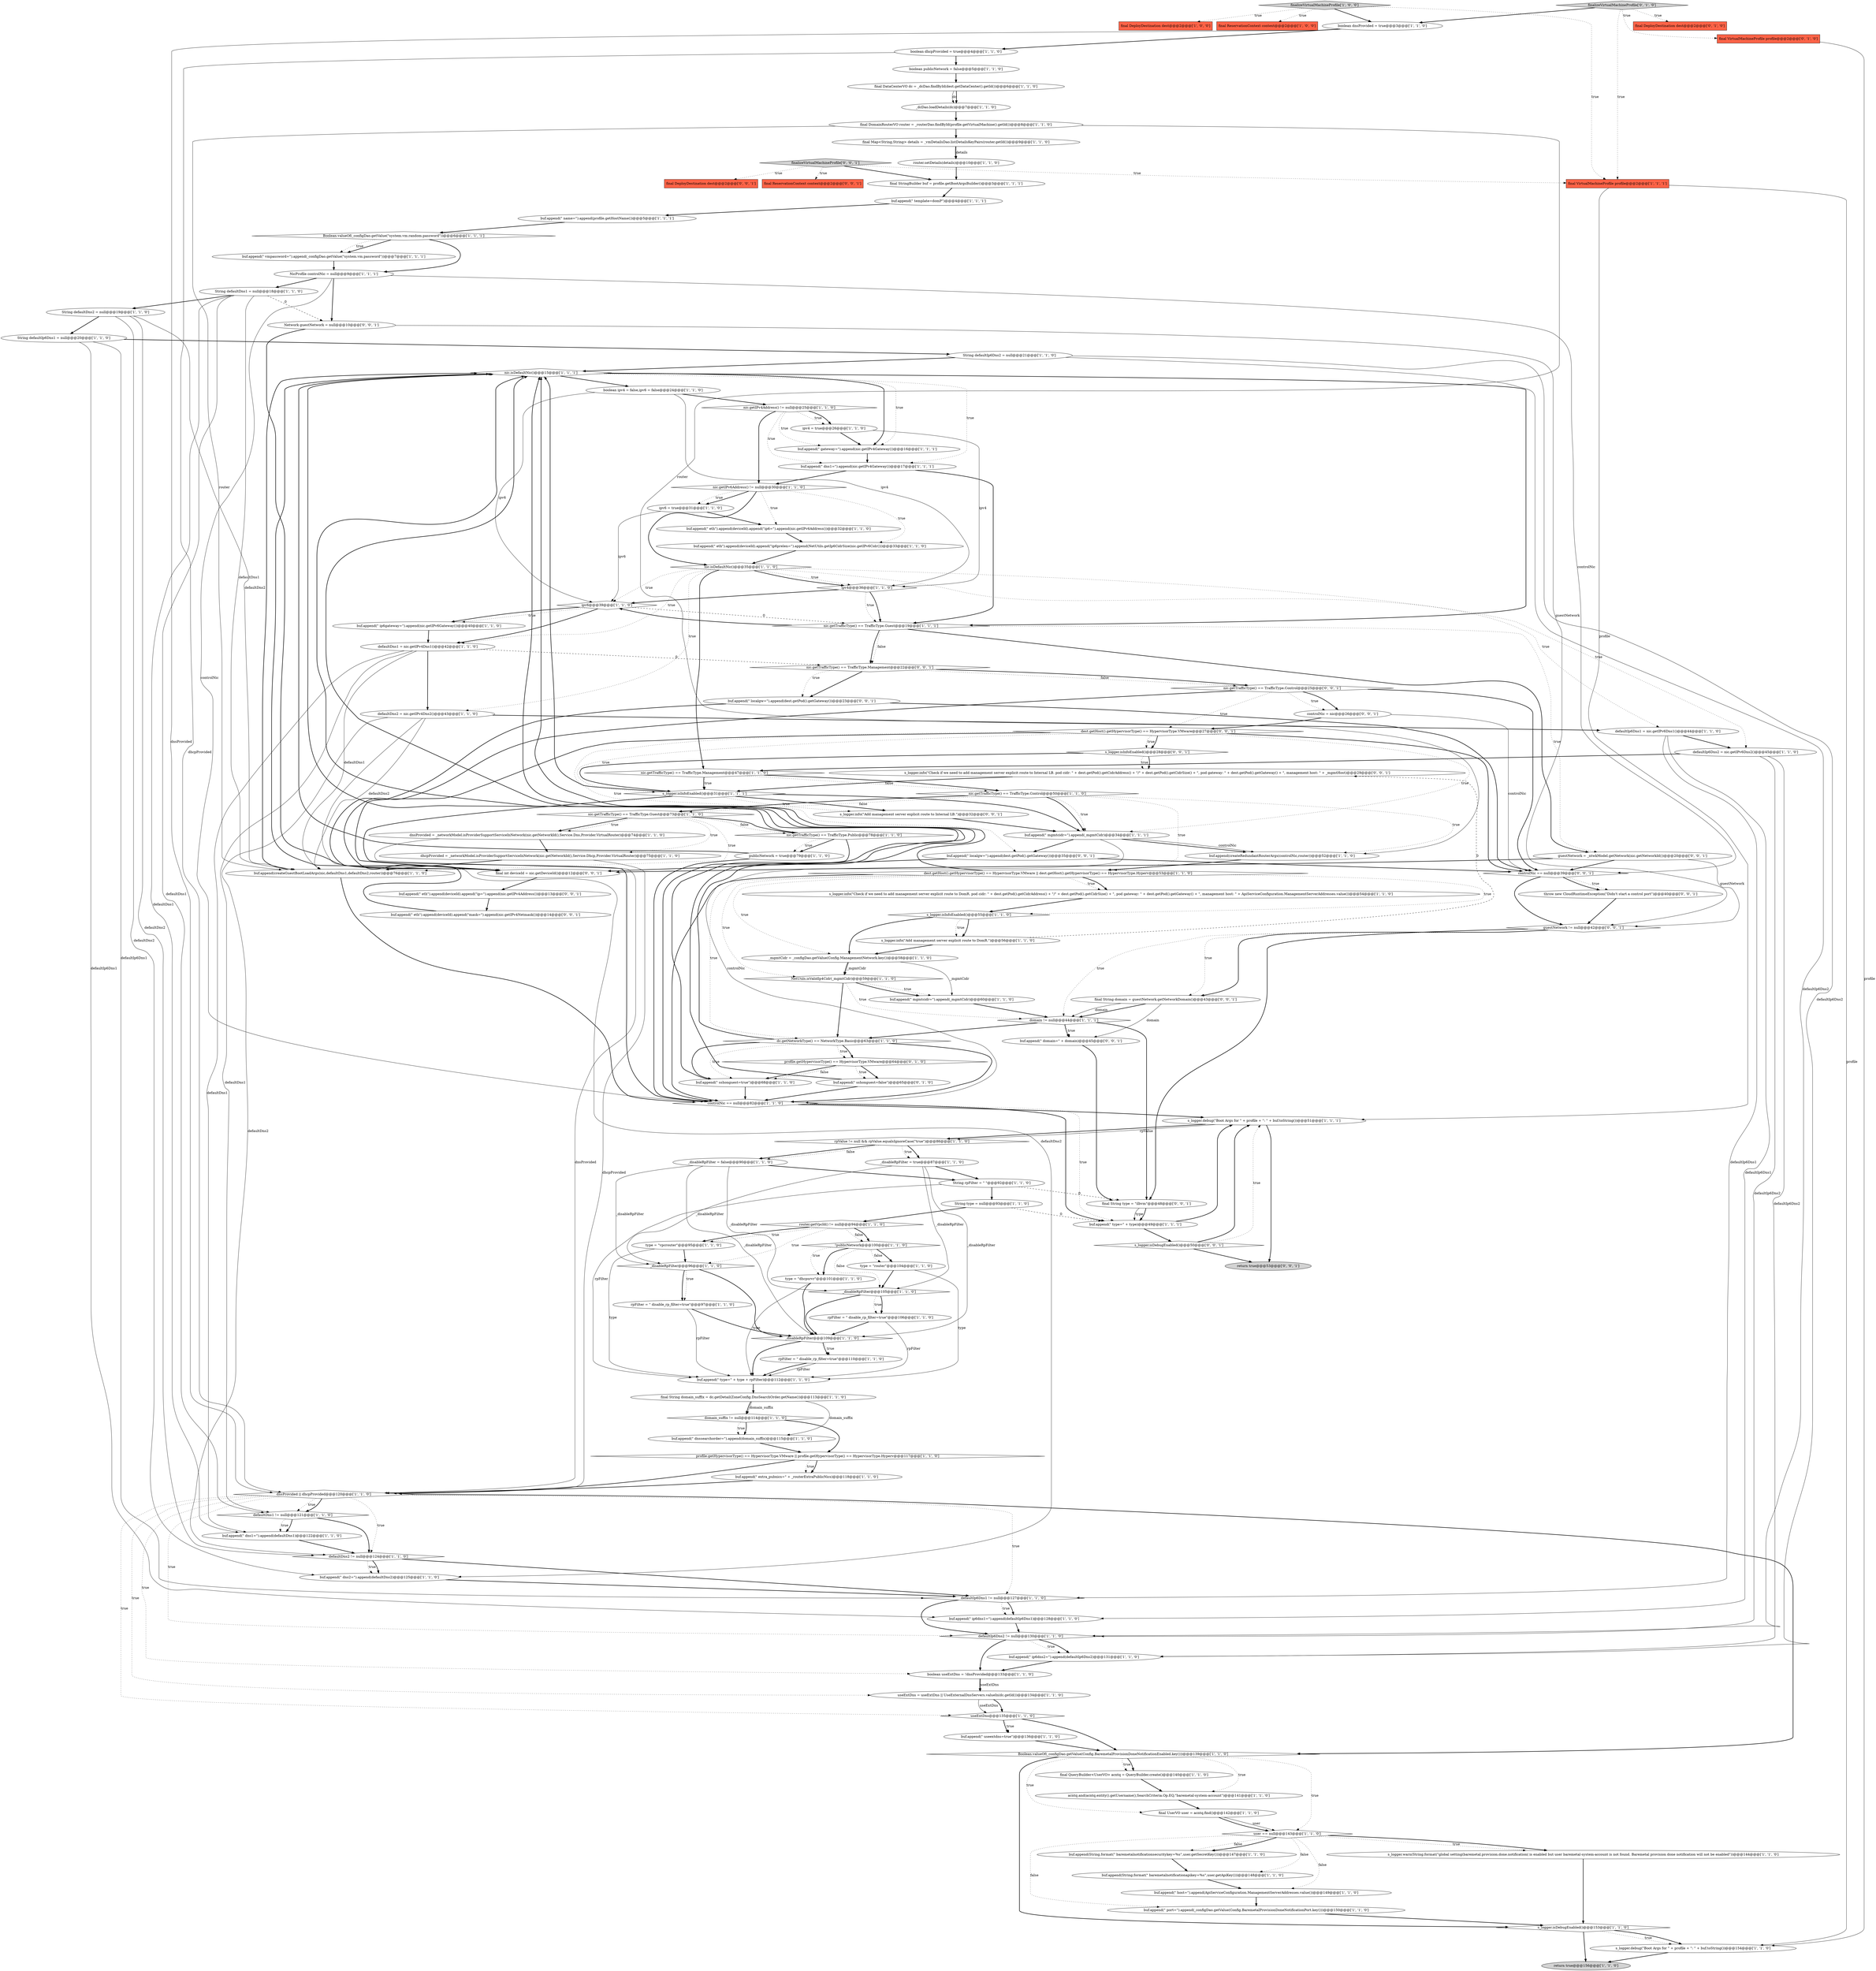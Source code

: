 digraph {
62 [style = filled, label = "final VirtualMachineProfile profile@@@2@@@['1', '1', '1']", fillcolor = tomato, shape = box image = "AAA0AAABBB1BBB"];
103 [style = filled, label = "buf.append(\" dnssearchorder=\").append(domain_suffix)@@@115@@@['1', '1', '0']", fillcolor = white, shape = ellipse image = "AAA0AAABBB1BBB"];
121 [style = filled, label = "controlNic = nic@@@26@@@['0', '0', '1']", fillcolor = white, shape = ellipse image = "AAA0AAABBB3BBB"];
55 [style = filled, label = "boolean ipv4 = false,ipv6 = false@@@24@@@['1', '1', '0']", fillcolor = white, shape = ellipse image = "AAA0AAABBB1BBB"];
130 [style = filled, label = "s_logger.info(\"Check if we need to add management server explicit route to Internal LB. pod cidr: \" + dest.getPod().getCidrAddress() + \"/\" + dest.getPod().getCidrSize() + \", pod gateway: \" + dest.getPod().getGateway() + \", management host: \" + _mgmtHost)@@@29@@@['0', '0', '1']", fillcolor = white, shape = ellipse image = "AAA0AAABBB3BBB"];
60 [style = filled, label = "rpFilter = \" disable_rp_filter=true\"@@@106@@@['1', '1', '0']", fillcolor = white, shape = ellipse image = "AAA0AAABBB1BBB"];
48 [style = filled, label = "final String domain_suffix = dc.getDetail(ZoneConfig.DnsSearchOrder.getName())@@@113@@@['1', '1', '0']", fillcolor = white, shape = ellipse image = "AAA0AAABBB1BBB"];
66 [style = filled, label = "dnsProvided || dhcpProvided@@@120@@@['1', '1', '0']", fillcolor = white, shape = diamond image = "AAA0AAABBB1BBB"];
22 [style = filled, label = "controlNic == null@@@82@@@['1', '1', '0']", fillcolor = white, shape = diamond image = "AAA0AAABBB1BBB"];
109 [style = filled, label = "nic.isDefaultNic()@@@15@@@['1', '1', '1']", fillcolor = white, shape = diamond image = "AAA0AAABBB1BBB"];
14 [style = filled, label = "NetUtils.isValidIp4Cidr(_mgmtCidr)@@@59@@@['1', '1', '0']", fillcolor = white, shape = diamond image = "AAA0AAABBB1BBB"];
129 [style = filled, label = "buf.append(\" eth\").append(deviceId).append(\"mask=\").append(nic.getIPv4Netmask())@@@14@@@['0', '0', '1']", fillcolor = white, shape = ellipse image = "AAA0AAABBB3BBB"];
17 [style = filled, label = "profile.getHypervisorType() == HypervisorType.VMware || profile.getHypervisorType() == HypervisorType.Hyperv@@@117@@@['1', '1', '0']", fillcolor = white, shape = diamond image = "AAA0AAABBB1BBB"];
33 [style = filled, label = "_dcDao.loadDetails(dc)@@@7@@@['1', '1', '0']", fillcolor = white, shape = ellipse image = "AAA0AAABBB1BBB"];
56 [style = filled, label = "acntq.and(acntq.entity().getUsername(),SearchCriteria.Op.EQ,\"baremetal-system-account\")@@@141@@@['1', '1', '0']", fillcolor = white, shape = ellipse image = "AAA0AAABBB1BBB"];
58 [style = filled, label = "type = \"router\"@@@104@@@['1', '1', '0']", fillcolor = white, shape = ellipse image = "AAA0AAABBB1BBB"];
38 [style = filled, label = "buf.append(\" template=domP\")@@@4@@@['1', '1', '1']", fillcolor = white, shape = ellipse image = "AAA0AAABBB1BBB"];
89 [style = filled, label = "nic.getTrafficType() == TrafficType.Guest@@@19@@@['1', '1', '1']", fillcolor = white, shape = diamond image = "AAA0AAABBB1BBB"];
136 [style = filled, label = "buf.append(\" localgw=\").append(dest.getPod().getGateway())@@@23@@@['0', '0', '1']", fillcolor = white, shape = ellipse image = "AAA0AAABBB3BBB"];
115 [style = filled, label = "final DeployDestination dest@@@2@@@['0', '1', '0']", fillcolor = tomato, shape = box image = "AAA0AAABBB2BBB"];
122 [style = filled, label = "final int deviceId = nic.getDeviceId()@@@12@@@['0', '0', '1']", fillcolor = white, shape = ellipse image = "AAA0AAABBB3BBB"];
20 [style = filled, label = "_disableRpFilter@@@96@@@['1', '1', '0']", fillcolor = white, shape = diamond image = "AAA0AAABBB1BBB"];
12 [style = filled, label = "String type = null@@@93@@@['1', '1', '0']", fillcolor = white, shape = ellipse image = "AAA0AAABBB1BBB"];
24 [style = filled, label = "defaultDns2 != null@@@124@@@['1', '1', '0']", fillcolor = white, shape = diamond image = "AAA0AAABBB1BBB"];
93 [style = filled, label = "_disableRpFilter@@@109@@@['1', '1', '0']", fillcolor = white, shape = diamond image = "AAA0AAABBB1BBB"];
86 [style = filled, label = "buf.append(\" port=\").append(_configDao.getValue(Config.BaremetalProvisionDoneNotificationPort.key()))@@@150@@@['1', '1', '0']", fillcolor = white, shape = ellipse image = "AAA0AAABBB1BBB"];
40 [style = filled, label = "nic.getTrafficType() == TrafficType.Guest@@@73@@@['1', '1', '0']", fillcolor = white, shape = diamond image = "AAA0AAABBB1BBB"];
69 [style = filled, label = "ipv6 = true@@@31@@@['1', '1', '0']", fillcolor = white, shape = ellipse image = "AAA0AAABBB1BBB"];
30 [style = filled, label = "defaultIp6Dns1 = nic.getIPv6Dns1()@@@44@@@['1', '1', '0']", fillcolor = white, shape = ellipse image = "AAA0AAABBB1BBB"];
47 [style = filled, label = "final QueryBuilder<UserVO> acntq = QueryBuilder.create()@@@140@@@['1', '1', '0']", fillcolor = white, shape = ellipse image = "AAA0AAABBB1BBB"];
32 [style = filled, label = "dhcpProvided = _networkModel.isProviderSupportServiceInNetwork(nic.getNetworkId(),Service.Dhcp,Provider.VirtualRouter)@@@75@@@['1', '1', '0']", fillcolor = white, shape = ellipse image = "AAA0AAABBB1BBB"];
19 [style = filled, label = "router.getVpcId() != null@@@94@@@['1', '1', '0']", fillcolor = white, shape = diamond image = "AAA0AAABBB1BBB"];
88 [style = filled, label = "rpValue != null && rpValue.equalsIgnoreCase(\"true\")@@@86@@@['1', '1', '0']", fillcolor = white, shape = diamond image = "AAA0AAABBB1BBB"];
77 [style = filled, label = "_mgmtCidr = _configDao.getValue(Config.ManagementNetwork.key())@@@58@@@['1', '1', '0']", fillcolor = white, shape = ellipse image = "AAA0AAABBB1BBB"];
142 [style = filled, label = "s_logger.isDebugEnabled()@@@50@@@['0', '0', '1']", fillcolor = white, shape = diamond image = "AAA0AAABBB3BBB"];
92 [style = filled, label = "defaultDns2 = nic.getIPv4Dns2()@@@43@@@['1', '1', '0']", fillcolor = white, shape = ellipse image = "AAA0AAABBB1BBB"];
105 [style = filled, label = "s_logger.info(\"Check if we need to add management server explicit route to DomR. pod cidr: \" + dest.getPod().getCidrAddress() + \"/\" + dest.getPod().getCidrSize() + \", pod gateway: \" + dest.getPod().getGateway() + \", management host: \" + ApiServiceConfiguration.ManagementServerAddresses.value())@@@54@@@['1', '1', '0']", fillcolor = white, shape = ellipse image = "AAA0AAABBB1BBB"];
95 [style = filled, label = "boolean dhcpProvided = true@@@4@@@['1', '1', '0']", fillcolor = white, shape = ellipse image = "AAA0AAABBB1BBB"];
71 [style = filled, label = "String defaultIp6Dns1 = null@@@20@@@['1', '1', '0']", fillcolor = white, shape = ellipse image = "AAA0AAABBB1BBB"];
118 [style = filled, label = "buf.append(\" domain=\" + domain)@@@45@@@['0', '0', '1']", fillcolor = white, shape = ellipse image = "AAA0AAABBB3BBB"];
76 [style = filled, label = "type = \"dhcpsrvr\"@@@101@@@['1', '1', '0']", fillcolor = white, shape = ellipse image = "AAA0AAABBB1BBB"];
104 [style = filled, label = "useExtDns = useExtDns || UseExternalDnsServers.valueIn(dc.getId())@@@134@@@['1', '1', '0']", fillcolor = white, shape = ellipse image = "AAA0AAABBB1BBB"];
101 [style = filled, label = "_disableRpFilter = true@@@87@@@['1', '1', '0']", fillcolor = white, shape = ellipse image = "AAA0AAABBB1BBB"];
16 [style = filled, label = "final StringBuilder buf = profile.getBootArgsBuilder()@@@3@@@['1', '1', '1']", fillcolor = white, shape = ellipse image = "AAA0AAABBB1BBB"];
52 [style = filled, label = "buf.append(createGuestBootLoadArgs(nic,defaultDns1,defaultDns2,router))@@@76@@@['1', '1', '0']", fillcolor = white, shape = ellipse image = "AAA0AAABBB1BBB"];
102 [style = filled, label = "final DomainRouterVO router = _routerDao.findById(profile.getVirtualMachine().getId())@@@8@@@['1', '1', '0']", fillcolor = white, shape = ellipse image = "AAA0AAABBB1BBB"];
64 [style = filled, label = "nic.isDefaultNic()@@@35@@@['1', '1', '0']", fillcolor = white, shape = diamond image = "AAA0AAABBB1BBB"];
99 [style = filled, label = "buf.append(\" dns2=\").append(defaultDns2)@@@125@@@['1', '1', '0']", fillcolor = white, shape = ellipse image = "AAA0AAABBB1BBB"];
2 [style = filled, label = "buf.append(createRedundantRouterArgs(controlNic,router))@@@52@@@['1', '1', '0']", fillcolor = white, shape = ellipse image = "AAA0AAABBB1BBB"];
117 [style = filled, label = "buf.append(\" sshonguest=false\")@@@65@@@['0', '1', '0']", fillcolor = white, shape = ellipse image = "AAA1AAABBB2BBB"];
141 [style = filled, label = "final String type = \"ilbvm\"@@@48@@@['0', '0', '1']", fillcolor = white, shape = ellipse image = "AAA0AAABBB3BBB"];
97 [style = filled, label = "dest.getHost().getHypervisorType() == HypervisorType.VMware || dest.getHost().getHypervisorType() == HypervisorType.Hyperv@@@53@@@['1', '1', '0']", fillcolor = white, shape = diamond image = "AAA0AAABBB1BBB"];
106 [style = filled, label = "type = \"vpcrouter\"@@@95@@@['1', '1', '0']", fillcolor = white, shape = ellipse image = "AAA0AAABBB1BBB"];
81 [style = filled, label = "Boolean.valueOf(_configDao.getValue(\"system.vm.random.password\"))@@@6@@@['1', '1', '1']", fillcolor = white, shape = diamond image = "AAA0AAABBB1BBB"];
36 [style = filled, label = "buf.append(\" ip6dns1=\").append(defaultIp6Dns1)@@@128@@@['1', '1', '0']", fillcolor = white, shape = ellipse image = "AAA0AAABBB1BBB"];
132 [style = filled, label = "s_logger.isInfoEnabled()@@@28@@@['0', '0', '1']", fillcolor = white, shape = diamond image = "AAA0AAABBB3BBB"];
54 [style = filled, label = "buf.append(\" host=\").append(ApiServiceConfiguration.ManagementServerAddresses.value())@@@149@@@['1', '1', '0']", fillcolor = white, shape = ellipse image = "AAA0AAABBB1BBB"];
135 [style = filled, label = "dest.getHost().getHypervisorType() == HypervisorType.VMware@@@27@@@['0', '0', '1']", fillcolor = white, shape = diamond image = "AAA0AAABBB3BBB"];
128 [style = filled, label = "controlNic == null@@@39@@@['0', '0', '1']", fillcolor = white, shape = diamond image = "AAA0AAABBB3BBB"];
10 [style = filled, label = "user == null@@@143@@@['1', '1', '0']", fillcolor = white, shape = diamond image = "AAA0AAABBB1BBB"];
11 [style = filled, label = "final DataCenterVO dc = _dcDao.findById(dest.getDataCenter().getId())@@@6@@@['1', '1', '0']", fillcolor = white, shape = ellipse image = "AAA0AAABBB1BBB"];
45 [style = filled, label = "nic.getTrafficType() == TrafficType.Public@@@78@@@['1', '1', '0']", fillcolor = white, shape = diamond image = "AAA0AAABBB1BBB"];
43 [style = filled, label = "finalizeVirtualMachineProfile['1', '0', '0']", fillcolor = lightgray, shape = diamond image = "AAA0AAABBB1BBB"];
70 [style = filled, label = "Boolean.valueOf(_configDao.getValue(Config.BaremetalProvisionDoneNotificationEnabled.key()))@@@139@@@['1', '1', '0']", fillcolor = white, shape = diamond image = "AAA0AAABBB1BBB"];
51 [style = filled, label = "boolean publicNetwork = false@@@5@@@['1', '1', '0']", fillcolor = white, shape = ellipse image = "AAA0AAABBB1BBB"];
79 [style = filled, label = "rpFilter = \" disable_rp_filter=true\"@@@110@@@['1', '1', '0']", fillcolor = white, shape = ellipse image = "AAA0AAABBB1BBB"];
42 [style = filled, label = "String defaultIp6Dns2 = null@@@21@@@['1', '1', '0']", fillcolor = white, shape = ellipse image = "AAA0AAABBB1BBB"];
34 [style = filled, label = "nic.getTrafficType() == TrafficType.Management@@@47@@@['1', '1', '0']", fillcolor = white, shape = diamond image = "AAA0AAABBB1BBB"];
125 [style = filled, label = "guestNetwork = _ntwkModel.getNetwork(nic.getNetworkId())@@@20@@@['0', '0', '1']", fillcolor = white, shape = ellipse image = "AAA0AAABBB3BBB"];
90 [style = filled, label = "s_logger.warn(String.format(\"global setting(baremetal.provision.done.notification( is enabled but user baremetal-system-account is not found. Baremetal provision done notification will not be enabled\"))@@@144@@@['1', '1', '0']", fillcolor = white, shape = ellipse image = "AAA0AAABBB1BBB"];
49 [style = filled, label = "dnsProvided = _networkModel.isProviderSupportServiceInNetwork(nic.getNetworkId(),Service.Dns,Provider.VirtualRouter)@@@74@@@['1', '1', '0']", fillcolor = white, shape = ellipse image = "AAA0AAABBB1BBB"];
137 [style = filled, label = "nic.getTrafficType() == TrafficType.Management@@@22@@@['0', '0', '1']", fillcolor = white, shape = diamond image = "AAA0AAABBB3BBB"];
57 [style = filled, label = "String rpFilter = \" \"@@@92@@@['1', '1', '0']", fillcolor = white, shape = ellipse image = "AAA0AAABBB1BBB"];
140 [style = filled, label = "Network guestNetwork = null@@@10@@@['0', '0', '1']", fillcolor = white, shape = ellipse image = "AAA0AAABBB3BBB"];
3 [style = filled, label = "dc.getNetworkType() == NetworkType.Basic@@@63@@@['1', '1', '0']", fillcolor = white, shape = diamond image = "AAA0AAABBB1BBB"];
27 [style = filled, label = "useExtDns@@@135@@@['1', '1', '0']", fillcolor = white, shape = diamond image = "AAA0AAABBB1BBB"];
8 [style = filled, label = "buf.append(\" eth\").append(deviceId).append(\"ip6prelen=\").append(NetUtils.getIp6CidrSize(nic.getIPv6Cidr()))@@@33@@@['1', '1', '0']", fillcolor = white, shape = ellipse image = "AAA0AAABBB1BBB"];
96 [style = filled, label = "buf.append(\" gateway=\").append(nic.getIPv4Gateway())@@@16@@@['1', '1', '1']", fillcolor = white, shape = ellipse image = "AAA0AAABBB1BBB"];
67 [style = filled, label = "final Map<String,String> details = _vmDetailsDao.listDetailsKeyPairs(router.getId())@@@9@@@['1', '1', '0']", fillcolor = white, shape = ellipse image = "AAA0AAABBB1BBB"];
107 [style = filled, label = "publicNetwork = true@@@79@@@['1', '1', '0']", fillcolor = white, shape = ellipse image = "AAA0AAABBB1BBB"];
131 [style = filled, label = "nic.getTrafficType() == TrafficType.Control@@@25@@@['0', '0', '1']", fillcolor = white, shape = diamond image = "AAA0AAABBB3BBB"];
127 [style = filled, label = "buf.append(\" eth\").append(deviceId).append(\"ip=\").append(nic.getIPv4Address())@@@13@@@['0', '0', '1']", fillcolor = white, shape = ellipse image = "AAA0AAABBB3BBB"];
29 [style = filled, label = "defaultIp6Dns2 != null@@@130@@@['1', '1', '0']", fillcolor = white, shape = diamond image = "AAA0AAABBB1BBB"];
72 [style = filled, label = "buf.append(\" eth\").append(deviceId).append(\"ip6=\").append(nic.getIPv6Address())@@@32@@@['1', '1', '0']", fillcolor = white, shape = ellipse image = "AAA0AAABBB1BBB"];
28 [style = filled, label = "String defaultDns2 = null@@@19@@@['1', '1', '0']", fillcolor = white, shape = ellipse image = "AAA0AAABBB1BBB"];
25 [style = filled, label = "buf.append(\" type=\" + type)@@@49@@@['1', '1', '1']", fillcolor = white, shape = ellipse image = "AAA0AAABBB1BBB"];
112 [style = filled, label = "s_logger.isDebugEnabled()@@@153@@@['1', '1', '0']", fillcolor = white, shape = diamond image = "AAA0AAABBB1BBB"];
63 [style = filled, label = "buf.append(\" ip6dns2=\").append(defaultIp6Dns2)@@@131@@@['1', '1', '0']", fillcolor = white, shape = ellipse image = "AAA0AAABBB1BBB"];
78 [style = filled, label = "buf.append(\" mgmtcidr=\").append(_mgmtCidr)@@@60@@@['1', '1', '0']", fillcolor = white, shape = ellipse image = "AAA0AAABBB1BBB"];
119 [style = filled, label = "final ReservationContext context@@@2@@@['0', '0', '1']", fillcolor = tomato, shape = box image = "AAA0AAABBB3BBB"];
61 [style = filled, label = "ipv6@@@39@@@['1', '1', '0']", fillcolor = white, shape = diamond image = "AAA0AAABBB1BBB"];
84 [style = filled, label = "nic.getIPv4Address() != null@@@25@@@['1', '1', '0']", fillcolor = white, shape = diamond image = "AAA0AAABBB1BBB"];
39 [style = filled, label = "final DeployDestination dest@@@2@@@['1', '0', '0']", fillcolor = tomato, shape = box image = "AAA0AAABBB1BBB"];
100 [style = filled, label = "_disableRpFilter@@@105@@@['1', '1', '0']", fillcolor = white, shape = diamond image = "AAA0AAABBB1BBB"];
59 [style = filled, label = "buf.append(String.format(\" baremetalnotificationapikey=%s\",user.getApiKey()))@@@148@@@['1', '1', '0']", fillcolor = white, shape = ellipse image = "AAA0AAABBB1BBB"];
6 [style = filled, label = "final ReservationContext context@@@2@@@['1', '0', '0']", fillcolor = tomato, shape = box image = "AAA0AAABBB1BBB"];
13 [style = filled, label = "defaultDns1 = nic.getIPv4Dns1()@@@42@@@['1', '1', '0']", fillcolor = white, shape = ellipse image = "AAA0AAABBB1BBB"];
73 [style = filled, label = "NicProfile controlNic = null@@@9@@@['1', '1', '1']", fillcolor = white, shape = ellipse image = "AAA0AAABBB1BBB"];
35 [style = filled, label = "s_logger.isInfoEnabled()@@@55@@@['1', '1', '0']", fillcolor = white, shape = diamond image = "AAA0AAABBB1BBB"];
110 [style = filled, label = "buf.append(\" dns1=\").append(nic.getIPv4Gateway())@@@17@@@['1', '1', '1']", fillcolor = white, shape = ellipse image = "AAA0AAABBB1BBB"];
87 [style = filled, label = "buf.append(\" sshonguest=true\")@@@68@@@['1', '1', '0']", fillcolor = white, shape = ellipse image = "AAA0AAABBB1BBB"];
123 [style = filled, label = "s_logger.info(\"Add management server explicit route to Internal LB.\")@@@32@@@['0', '0', '1']", fillcolor = white, shape = ellipse image = "AAA0AAABBB3BBB"];
37 [style = filled, label = "!publicNetwork@@@100@@@['1', '1', '0']", fillcolor = white, shape = diamond image = "AAA0AAABBB1BBB"];
5 [style = filled, label = "buf.append(\" vmpassword=\").append(_configDao.getValue(\"system.vm.password\"))@@@7@@@['1', '1', '1']", fillcolor = white, shape = ellipse image = "AAA0AAABBB1BBB"];
75 [style = filled, label = "defaultDns1 != null@@@121@@@['1', '1', '0']", fillcolor = white, shape = diamond image = "AAA0AAABBB1BBB"];
26 [style = filled, label = "buf.append(\" mgmtcidr=\").append(_mgmtCidr)@@@34@@@['1', '1', '1']", fillcolor = white, shape = ellipse image = "AAA0AAABBB1BBB"];
4 [style = filled, label = "buf.append(\" extra_pubnics=\" + _routerExtraPublicNics)@@@118@@@['1', '1', '0']", fillcolor = white, shape = ellipse image = "AAA0AAABBB1BBB"];
68 [style = filled, label = "String defaultDns1 = null@@@18@@@['1', '1', '0']", fillcolor = white, shape = ellipse image = "AAA0AAABBB1BBB"];
126 [style = filled, label = "throw new CloudRuntimeException(\"Didn't start a control port\")@@@40@@@['0', '0', '1']", fillcolor = white, shape = ellipse image = "AAA0AAABBB3BBB"];
65 [style = filled, label = "buf.append(\" useextdns=true\")@@@136@@@['1', '1', '0']", fillcolor = white, shape = ellipse image = "AAA0AAABBB1BBB"];
98 [style = filled, label = "buf.append(\" type=\" + type + rpFilter)@@@112@@@['1', '1', '0']", fillcolor = white, shape = ellipse image = "AAA0AAABBB1BBB"];
108 [style = filled, label = "domain_suffix != null@@@114@@@['1', '1', '0']", fillcolor = white, shape = diamond image = "AAA0AAABBB1BBB"];
44 [style = filled, label = "buf.append(\" name=\").append(profile.getHostName())@@@5@@@['1', '1', '1']", fillcolor = white, shape = ellipse image = "AAA0AAABBB1BBB"];
0 [style = filled, label = "s_logger.debug(\"Boot Args for \" + profile + \": \" + buf.toString())@@@154@@@['1', '1', '0']", fillcolor = white, shape = ellipse image = "AAA0AAABBB1BBB"];
82 [style = filled, label = "nic.getTrafficType() == TrafficType.Control@@@50@@@['1', '1', '0']", fillcolor = white, shape = diamond image = "AAA0AAABBB1BBB"];
120 [style = filled, label = "guestNetwork != null@@@42@@@['0', '0', '1']", fillcolor = white, shape = diamond image = "AAA0AAABBB3BBB"];
46 [style = filled, label = "buf.append(String.format(\" baremetalnotificationsecuritykey=%s\",user.getSecretKey()))@@@147@@@['1', '1', '0']", fillcolor = white, shape = ellipse image = "AAA0AAABBB1BBB"];
134 [style = filled, label = "return true@@@53@@@['0', '0', '1']", fillcolor = lightgray, shape = ellipse image = "AAA0AAABBB3BBB"];
23 [style = filled, label = "boolean dnsProvided = true@@@3@@@['1', '1', '0']", fillcolor = white, shape = ellipse image = "AAA0AAABBB1BBB"];
31 [style = filled, label = "buf.append(\" ip6gateway=\").append(nic.getIPv6Gateway())@@@40@@@['1', '1', '0']", fillcolor = white, shape = ellipse image = "AAA0AAABBB1BBB"];
94 [style = filled, label = "ipv4 = true@@@26@@@['1', '1', '0']", fillcolor = white, shape = ellipse image = "AAA0AAABBB1BBB"];
113 [style = filled, label = "finalizeVirtualMachineProfile['0', '1', '0']", fillcolor = lightgray, shape = diamond image = "AAA0AAABBB2BBB"];
41 [style = filled, label = "router.setDetails(details)@@@10@@@['1', '1', '0']", fillcolor = white, shape = ellipse image = "AAA0AAABBB1BBB"];
7 [style = filled, label = "boolean useExtDns = !dnsProvided@@@133@@@['1', '1', '0']", fillcolor = white, shape = ellipse image = "AAA0AAABBB1BBB"];
111 [style = filled, label = "s_logger.isInfoEnabled()@@@31@@@['1', '1', '1']", fillcolor = white, shape = diamond image = "AAA0AAABBB1BBB"];
139 [style = filled, label = "finalizeVirtualMachineProfile['0', '0', '1']", fillcolor = lightgray, shape = diamond image = "AAA0AAABBB3BBB"];
124 [style = filled, label = "final String domain = guestNetwork.getNetworkDomain()@@@43@@@['0', '0', '1']", fillcolor = white, shape = ellipse image = "AAA0AAABBB3BBB"];
116 [style = filled, label = "profile.getHypervisorType() == HypervisorType.VMware@@@64@@@['0', '1', '0']", fillcolor = white, shape = diamond image = "AAA1AAABBB2BBB"];
21 [style = filled, label = "rpFilter = \" disable_rp_filter=true\"@@@97@@@['1', '1', '0']", fillcolor = white, shape = ellipse image = "AAA0AAABBB1BBB"];
9 [style = filled, label = "buf.append(\" dns1=\").append(defaultDns1)@@@122@@@['1', '1', '0']", fillcolor = white, shape = ellipse image = "AAA0AAABBB1BBB"];
18 [style = filled, label = "_disableRpFilter = false@@@90@@@['1', '1', '0']", fillcolor = white, shape = ellipse image = "AAA0AAABBB1BBB"];
133 [style = filled, label = "final DeployDestination dest@@@2@@@['0', '0', '1']", fillcolor = tomato, shape = box image = "AAA0AAABBB3BBB"];
138 [style = filled, label = "buf.append(\" localgw=\").append(dest.getPod().getGateway())@@@35@@@['0', '0', '1']", fillcolor = white, shape = ellipse image = "AAA0AAABBB3BBB"];
83 [style = filled, label = "return true@@@156@@@['1', '1', '0']", fillcolor = lightgray, shape = ellipse image = "AAA0AAABBB1BBB"];
50 [style = filled, label = "ipv4@@@36@@@['1', '1', '0']", fillcolor = white, shape = diamond image = "AAA0AAABBB1BBB"];
114 [style = filled, label = "final VirtualMachineProfile profile@@@2@@@['0', '1', '0']", fillcolor = tomato, shape = box image = "AAA0AAABBB2BBB"];
1 [style = filled, label = "nic.getIPv6Address() != null@@@30@@@['1', '1', '0']", fillcolor = white, shape = diamond image = "AAA0AAABBB1BBB"];
74 [style = filled, label = "defaultIp6Dns2 = nic.getIPv6Dns2()@@@45@@@['1', '1', '0']", fillcolor = white, shape = ellipse image = "AAA0AAABBB1BBB"];
85 [style = filled, label = "final UserVO user = acntq.find()@@@142@@@['1', '1', '0']", fillcolor = white, shape = ellipse image = "AAA0AAABBB1BBB"];
80 [style = filled, label = "defaultIp6Dns1 != null@@@127@@@['1', '1', '0']", fillcolor = white, shape = diamond image = "AAA0AAABBB1BBB"];
15 [style = filled, label = "domain != null@@@44@@@['1', '1', '1']", fillcolor = white, shape = diamond image = "AAA0AAABBB1BBB"];
53 [style = filled, label = "s_logger.info(\"Add management server explicit route to DomR.\")@@@56@@@['1', '1', '0']", fillcolor = white, shape = ellipse image = "AAA0AAABBB1BBB"];
91 [style = filled, label = "s_logger.debug(\"Boot Args for \" + profile + \": \" + buf.toString())@@@51@@@['1', '1', '1']", fillcolor = white, shape = ellipse image = "AAA0AAABBB1BBB"];
66->75 [style = dotted, label="true"];
14->3 [style = bold, label=""];
84->1 [style = bold, label=""];
7->104 [style = solid, label="useExtDns"];
93->79 [style = dotted, label="true"];
45->109 [style = bold, label=""];
64->61 [style = dotted, label="true"];
40->49 [style = bold, label=""];
50->89 [style = bold, label=""];
92->52 [style = solid, label="defaultDns2"];
45->107 [style = bold, label=""];
56->85 [style = bold, label=""];
99->80 [style = bold, label=""];
70->47 [style = dotted, label="true"];
62->91 [style = solid, label="profile"];
142->91 [style = bold, label=""];
135->138 [style = dotted, label="true"];
98->48 [style = bold, label=""];
22->91 [style = bold, label=""];
112->83 [style = bold, label=""];
111->109 [style = bold, label=""];
113->62 [style = dotted, label="true"];
55->61 [style = solid, label="ipv6"];
124->15 [style = bold, label=""];
68->52 [style = solid, label="defaultDns1"];
2->97 [style = bold, label=""];
37->76 [style = dotted, label="true"];
120->141 [style = bold, label=""];
100->60 [style = dotted, label="true"];
111->22 [style = bold, label=""];
97->105 [style = dotted, label="true"];
89->125 [style = dotted, label="true"];
80->29 [style = bold, label=""];
88->18 [style = bold, label=""];
135->128 [style = bold, label=""];
37->58 [style = bold, label=""];
10->90 [style = dotted, label="true"];
41->16 [style = bold, label=""];
77->14 [style = solid, label="_mgmtCidr"];
92->30 [style = bold, label=""];
58->98 [style = solid, label="type"];
91->88 [style = bold, label=""];
140->120 [style = solid, label="guestNetwork"];
123->26 [style = bold, label=""];
37->100 [style = dotted, label="false"];
34->111 [style = dotted, label="true"];
101->20 [style = solid, label="_disableRpFilter"];
137->136 [style = dotted, label="true"];
95->51 [style = bold, label=""];
128->126 [style = dotted, label="true"];
138->122 [style = bold, label=""];
86->112 [style = bold, label=""];
96->110 [style = bold, label=""];
73->68 [style = bold, label=""];
131->128 [style = bold, label=""];
33->102 [style = bold, label=""];
125->122 [style = bold, label=""];
57->141 [style = dashed, label="0"];
17->66 [style = bold, label=""];
38->44 [style = bold, label=""];
82->26 [style = bold, label=""];
81->73 [style = bold, label=""];
108->17 [style = bold, label=""];
139->133 [style = dotted, label="true"];
97->109 [style = bold, label=""];
3->116 [style = dotted, label="true"];
70->56 [style = dotted, label="true"];
4->66 [style = bold, label=""];
102->67 [style = bold, label=""];
28->24 [style = solid, label="defaultDns2"];
42->29 [style = solid, label="defaultIp6Dns2"];
71->36 [style = solid, label="defaultIp6Dns1"];
1->8 [style = dotted, label="true"];
81->5 [style = bold, label=""];
113->23 [style = bold, label=""];
55->50 [style = solid, label="ipv4"];
92->99 [style = solid, label="defaultDns2"];
20->21 [style = bold, label=""];
125->128 [style = bold, label=""];
10->86 [style = dotted, label="false"];
80->36 [style = bold, label=""];
24->99 [style = dotted, label="true"];
113->115 [style = dotted, label="true"];
90->112 [style = bold, label=""];
121->135 [style = bold, label=""];
110->89 [style = bold, label=""];
112->0 [style = dotted, label="true"];
87->22 [style = bold, label=""];
54->86 [style = bold, label=""];
82->26 [style = dotted, label="true"];
19->106 [style = dotted, label="true"];
65->70 [style = bold, label=""];
25->91 [style = bold, label=""];
84->94 [style = dotted, label="true"];
26->2 [style = bold, label=""];
67->41 [style = bold, label=""];
20->21 [style = dotted, label="true"];
66->24 [style = dotted, label="true"];
49->32 [style = bold, label=""];
55->84 [style = bold, label=""];
3->116 [style = bold, label=""];
68->9 [style = solid, label="defaultDns1"];
10->46 [style = dotted, label="false"];
27->65 [style = bold, label=""];
107->22 [style = bold, label=""];
89->137 [style = dotted, label="false"];
139->119 [style = dotted, label="true"];
52->22 [style = bold, label=""];
79->98 [style = solid, label="rpFilter"];
87->109 [style = bold, label=""];
42->109 [style = bold, label=""];
93->98 [style = bold, label=""];
29->63 [style = bold, label=""];
109->89 [style = bold, label=""];
77->14 [style = bold, label=""];
42->63 [style = solid, label="defaultIp6Dns2"];
53->130 [style = dashed, label="0"];
74->29 [style = solid, label="defaultIp6Dns2"];
103->17 [style = bold, label=""];
24->80 [style = bold, label=""];
34->111 [style = bold, label=""];
3->109 [style = bold, label=""];
88->18 [style = dotted, label="false"];
125->120 [style = solid, label="guestNetwork"];
40->45 [style = bold, label=""];
97->14 [style = dotted, label="true"];
51->11 [style = bold, label=""];
14->78 [style = dotted, label="true"];
84->94 [style = bold, label=""];
66->75 [style = bold, label=""];
22->25 [style = dotted, label="true"];
135->26 [style = dotted, label="true"];
88->101 [style = bold, label=""];
57->98 [style = solid, label="rpFilter"];
61->31 [style = dotted, label="true"];
70->85 [style = dotted, label="true"];
29->7 [style = bold, label=""];
71->42 [style = bold, label=""];
109->96 [style = bold, label=""];
46->59 [style = bold, label=""];
138->128 [style = bold, label=""];
82->2 [style = dotted, label="true"];
60->93 [style = bold, label=""];
75->24 [style = bold, label=""];
97->77 [style = dotted, label="true"];
27->70 [style = bold, label=""];
132->130 [style = bold, label=""];
12->25 [style = dashed, label="0"];
44->81 [style = bold, label=""];
117->109 [style = bold, label=""];
43->62 [style = dotted, label="true"];
91->88 [style = solid, label="rpValue"];
74->63 [style = solid, label="defaultIp6Dns2"];
1->69 [style = dotted, label="true"];
128->120 [style = bold, label=""];
66->70 [style = bold, label=""];
32->52 [style = bold, label=""];
59->54 [style = bold, label=""];
25->142 [style = bold, label=""];
82->40 [style = dotted, label="false"];
76->93 [style = bold, label=""];
64->30 [style = dotted, label="true"];
40->49 [style = dotted, label="true"];
70->112 [style = bold, label=""];
109->110 [style = dotted, label="true"];
131->121 [style = dotted, label="true"];
89->61 [style = bold, label=""];
11->33 [style = solid, label="dc"];
35->53 [style = bold, label=""];
97->35 [style = dotted, label="true"];
73->128 [style = solid, label="controlNic"];
110->1 [style = bold, label=""];
37->76 [style = bold, label=""];
111->123 [style = bold, label=""];
74->34 [style = bold, label=""];
141->25 [style = solid, label="type"];
100->60 [style = bold, label=""];
132->111 [style = bold, label=""];
120->124 [style = dotted, label="true"];
139->16 [style = bold, label=""];
136->122 [style = bold, label=""];
64->74 [style = dotted, label="true"];
14->78 [style = bold, label=""];
66->27 [style = dotted, label="true"];
18->57 [style = bold, label=""];
66->80 [style = dotted, label="true"];
45->107 [style = dotted, label="true"];
78->15 [style = bold, label=""];
124->15 [style = solid, label="domain"];
81->5 [style = dotted, label="true"];
102->52 [style = solid, label="router"];
101->93 [style = solid, label="_disableRpFilter"];
60->98 [style = solid, label="rpFilter"];
139->62 [style = dotted, label="true"];
48->108 [style = bold, label=""];
10->90 [style = bold, label=""];
69->61 [style = solid, label="ipv6"];
121->128 [style = solid, label="controlNic"];
15->118 [style = dotted, label="true"];
94->96 [style = bold, label=""];
17->4 [style = dotted, label="true"];
16->38 [style = bold, label=""];
132->130 [style = dotted, label="true"];
17->4 [style = bold, label=""];
114->0 [style = solid, label="profile"];
0->83 [style = bold, label=""];
66->104 [style = dotted, label="true"];
13->92 [style = bold, label=""];
136->128 [style = bold, label=""];
82->40 [style = bold, label=""];
49->66 [style = solid, label="dnsProvided"];
120->124 [style = bold, label=""];
118->141 [style = bold, label=""];
1->69 [style = bold, label=""];
28->99 [style = solid, label="defaultDns2"];
135->111 [style = dotted, label="true"];
64->34 [style = bold, label=""];
135->132 [style = dotted, label="true"];
3->87 [style = bold, label=""];
131->121 [style = bold, label=""];
113->114 [style = dotted, label="true"];
9->24 [style = bold, label=""];
131->122 [style = bold, label=""];
47->56 [style = bold, label=""];
109->55 [style = bold, label=""];
22->25 [style = bold, label=""];
75->9 [style = bold, label=""];
15->3 [style = bold, label=""];
116->117 [style = bold, label=""];
135->122 [style = bold, label=""];
122->127 [style = bold, label=""];
26->2 [style = solid, label="controlNic"];
88->101 [style = dotted, label="true"];
95->66 [style = solid, label="dhcpProvided"];
63->7 [style = bold, label=""];
108->103 [style = bold, label=""];
105->35 [style = bold, label=""];
20->93 [style = bold, label=""];
129->109 [style = bold, label=""];
70->10 [style = dotted, label="true"];
61->89 [style = dashed, label="0"];
30->80 [style = solid, label="defaultIp6Dns1"];
13->52 [style = solid, label="defaultDns1"];
101->57 [style = bold, label=""];
58->100 [style = bold, label=""];
97->3 [style = dotted, label="true"];
45->22 [style = bold, label=""];
130->111 [style = bold, label=""];
128->126 [style = bold, label=""];
94->50 [style = solid, label="ipv4"];
31->13 [style = bold, label=""];
19->106 [style = bold, label=""];
104->27 [style = bold, label=""];
116->87 [style = bold, label=""];
28->52 [style = solid, label="defaultDns2"];
10->46 [style = bold, label=""];
48->108 [style = solid, label="domain_suffix"];
142->91 [style = dotted, label="true"];
34->82 [style = dotted, label="false"];
64->13 [style = dotted, label="true"];
36->29 [style = bold, label=""];
10->54 [style = dotted, label="false"];
107->109 [style = bold, label=""];
7->104 [style = bold, label=""];
21->93 [style = bold, label=""];
101->100 [style = solid, label="_disableRpFilter"];
79->98 [style = bold, label=""];
85->10 [style = solid, label="user"];
137->131 [style = dotted, label="false"];
35->53 [style = dotted, label="true"];
84->96 [style = dotted, label="true"];
3->87 [style = dotted, label="true"];
104->27 [style = solid, label="useExtDns"];
72->8 [style = bold, label=""];
1->72 [style = dotted, label="true"];
76->98 [style = solid, label="type"];
84->110 [style = dotted, label="true"];
48->103 [style = solid, label="domain_suffix"];
137->136 [style = bold, label=""];
97->22 [style = bold, label=""];
15->118 [style = bold, label=""];
32->66 [style = solid, label="dhcpProvided"];
61->13 [style = bold, label=""];
62->0 [style = solid, label="profile"];
70->47 [style = bold, label=""];
27->65 [style = dotted, label="true"];
92->24 [style = solid, label="defaultDns2"];
108->103 [style = dotted, label="true"];
106->98 [style = solid, label="type"];
102->2 [style = solid, label="router"];
69->72 [style = bold, label=""];
19->37 [style = dotted, label="false"];
13->75 [style = solid, label="defaultDns1"];
23->95 [style = bold, label=""];
5->73 [style = bold, label=""];
91->134 [style = bold, label=""];
68->28 [style = bold, label=""];
64->50 [style = dotted, label="true"];
68->75 [style = solid, label="defaultDns1"];
64->50 [style = bold, label=""];
50->61 [style = bold, label=""];
30->36 [style = solid, label="defaultIp6Dns1"];
34->82 [style = bold, label=""];
30->74 [style = bold, label=""];
18->93 [style = solid, label="_disableRpFilter"];
18->20 [style = solid, label="_disableRpFilter"];
26->138 [style = bold, label=""];
75->9 [style = dotted, label="true"];
124->118 [style = solid, label="domain"];
13->137 [style = dashed, label="0"];
43->6 [style = dotted, label="true"];
19->20 [style = dotted, label="true"];
106->20 [style = bold, label=""];
97->105 [style = bold, label=""];
85->10 [style = bold, label=""];
126->120 [style = bold, label=""];
28->71 [style = bold, label=""];
12->19 [style = bold, label=""];
3->22 [style = bold, label=""];
131->135 [style = dotted, label="true"];
111->123 [style = dotted, label="true"];
43->23 [style = bold, label=""];
120->15 [style = dotted, label="true"];
23->66 [style = solid, label="dnsProvided"];
19->37 [style = bold, label=""];
67->41 [style = solid, label="details"];
15->141 [style = bold, label=""];
89->125 [style = bold, label=""];
73->140 [style = bold, label=""];
57->12 [style = bold, label=""];
77->78 [style = solid, label="_mgmtCidr"];
29->63 [style = dotted, label="true"];
10->59 [style = dotted, label="false"];
89->137 [style = bold, label=""];
109->96 [style = dotted, label="true"];
26->22 [style = solid, label="controlNic"];
50->89 [style = dotted, label="true"];
137->131 [style = bold, label=""];
140->122 [style = bold, label=""];
116->87 [style = dotted, label="false"];
18->100 [style = solid, label="_disableRpFilter"];
71->80 [style = solid, label="defaultIp6Dns1"];
73->22 [style = solid, label="controlNic"];
80->36 [style = dotted, label="true"];
127->129 [style = bold, label=""];
64->92 [style = dotted, label="true"];
117->22 [style = bold, label=""];
93->79 [style = bold, label=""];
21->98 [style = solid, label="rpFilter"];
40->52 [style = dotted, label="true"];
11->33 [style = bold, label=""];
61->31 [style = bold, label=""];
1->64 [style = bold, label=""];
82->97 [style = dotted, label="true"];
40->32 [style = dotted, label="true"];
142->134 [style = bold, label=""];
35->77 [style = bold, label=""];
112->0 [style = bold, label=""];
8->64 [style = bold, label=""];
100->93 [style = bold, label=""];
24->99 [style = bold, label=""];
141->25 [style = bold, label=""];
52->109 [style = bold, label=""];
116->117 [style = dotted, label="true"];
68->140 [style = dashed, label="0"];
14->15 [style = dotted, label="true"];
53->77 [style = bold, label=""];
13->9 [style = solid, label="defaultDns1"];
43->39 [style = dotted, label="true"];
66->29 [style = dotted, label="true"];
135->132 [style = bold, label=""];
40->45 [style = dotted, label="false"];
111->26 [style = bold, label=""];
37->58 [style = dotted, label="false"];
66->7 [style = dotted, label="true"];
}
